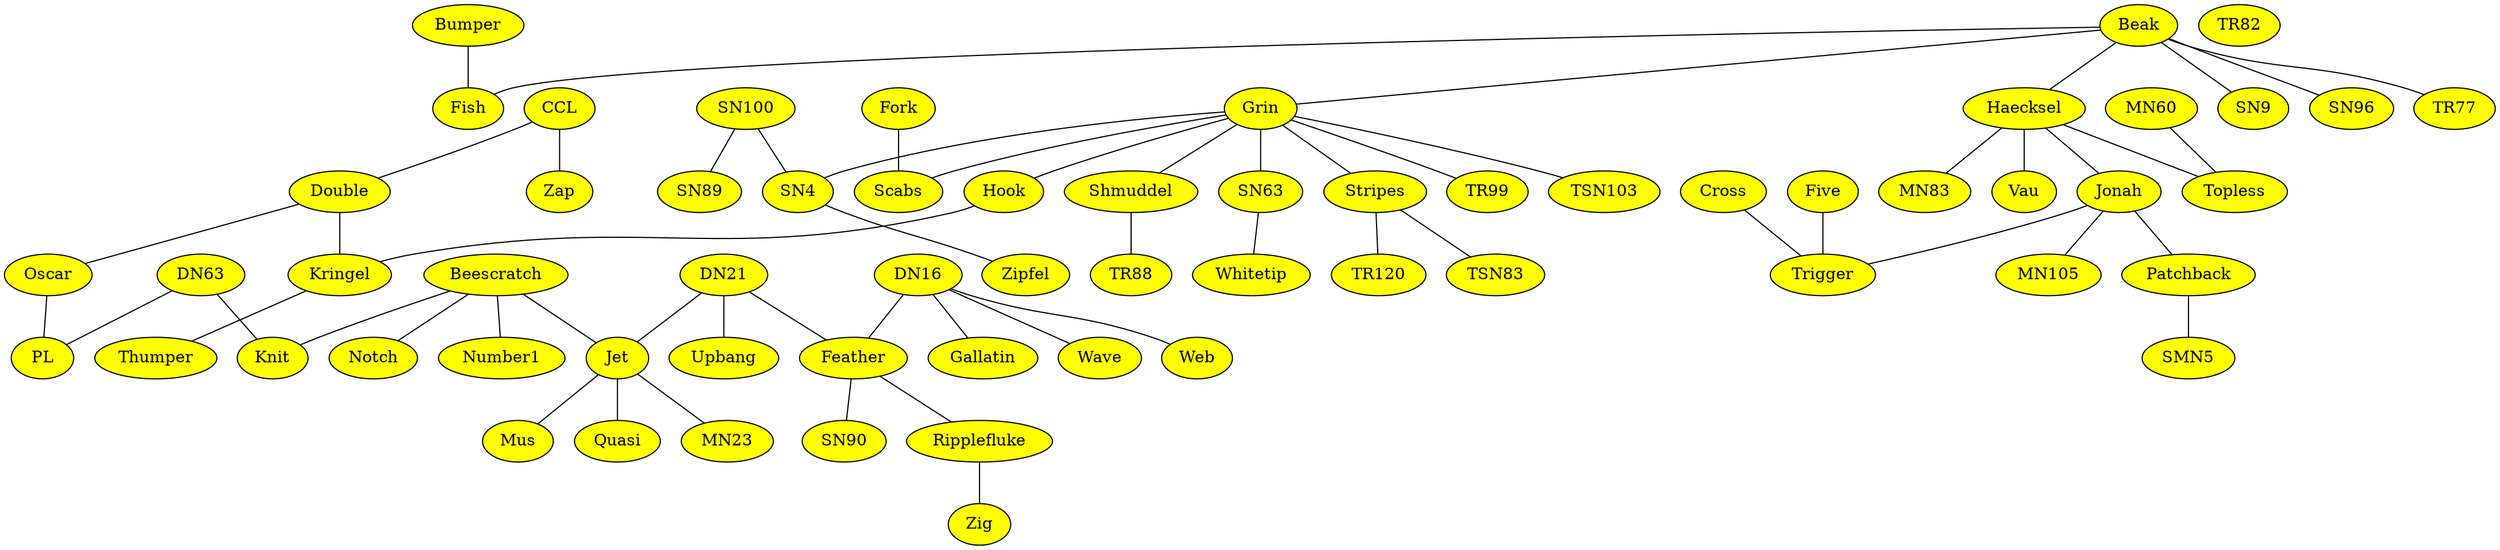 graph graphutils {
  node [ color = black, fillcolor = while, style = filled ];
  "Beak" -- "Fish" [w=1];
  "Beak" -- "Grin" [w=1];
  "Beak" -- "Haecksel" [w=1];
  "Beak" -- "SN9" [w=1];
  "Beak" -- "SN96" [w=1];
  "Beak" -- "TR77" [w=1];
  "Beak" [fillcolor="#ffff00"];
  "Beescratch" -- "Jet" [w=1];
  "Beescratch" -- "Knit" [w=1];
  "Beescratch" -- "Notch" [w=1];
  "Beescratch" -- "Number1" [w=1];
  "Beescratch" [fillcolor="#ffff00"];
  "Bumper" -- "Fish" [w=1];
  "Bumper" [fillcolor="#ffff00"];
  "CCL" -- "Double" [w=1];
  "CCL" -- "Zap" [w=1];
  "CCL" [fillcolor="#ffff00"];
  "Cross" -- "Trigger" [w=1];
  "Cross" [fillcolor="#ffff00"];
  "DN16" -- "Feather" [w=1];
  "DN16" -- "Gallatin" [w=1];
  "DN16" -- "Wave" [w=1];
  "DN16" -- "Web" [w=1];
  "DN16" [fillcolor="#ffff00"];
  "DN21" -- "Feather" [w=1];
  "DN21" -- "Jet" [w=1];
  "DN21" -- "Upbang" [w=1];
  "DN21" [fillcolor="#ffff00"];
  "DN63" -- "Knit" [w=1];
  "DN63" -- "PL" [w=1];
  "DN63" [fillcolor="#ffff00"];
  "Double" -- "Kringel" [w=1];
  "Double" -- "Oscar" [w=1];
  "Double" [fillcolor="#ffff00"];
  "Feather" -- "Ripplefluke" [w=1];
  "Feather" -- "SN90" [w=1];
  "Feather" [fillcolor="#ffff00"];
  "Fish" [fillcolor="#ffff00"];
  "Five" -- "Trigger" [w=1];
  "Five" [fillcolor="#ffff00"];
  "Fork" -- "Scabs" [w=1];
  "Fork" [fillcolor="#ffff00"];
  "Gallatin" [fillcolor="#ffff00"];
  "Grin" -- "Hook" [w=1];
  "Grin" -- "Scabs" [w=1];
  "Grin" -- "Shmuddel" [w=1];
  "Grin" -- "SN4" [w=1];
  "Grin" -- "SN63" [w=1];
  "Grin" -- "Stripes" [w=1];
  "Grin" -- "TR99" [w=1];
  "Grin" -- "TSN103" [w=1];
  "Grin" [fillcolor="#ffff00"];
  "Haecksel" -- "Jonah" [w=1];
  "Haecksel" -- "MN83" [w=1];
  "Haecksel" -- "Topless" [w=1];
  "Haecksel" -- "Vau" [w=1];
  "Haecksel" [fillcolor="#ffff00"];
  "Hook" -- "Kringel" [w=1];
  "Hook" [fillcolor="#ffff00"];
  "Jet" -- "MN23" [w=1];
  "Jet" -- "Mus" [w=1];
  "Jet" -- "Quasi" [w=1];
  "Jet" [fillcolor="#ffff00"];
  "Jonah" -- "MN105" [w=1];
  "Jonah" -- "Patchback" [w=1];
  "Jonah" -- "Trigger" [w=1];
  "Jonah" [fillcolor="#ffff00"];
  "Knit" [fillcolor="#ffff00"];
  "Kringel" -- "Thumper" [w=1];
  "Kringel" [fillcolor="#ffff00"];
  "MN105" [fillcolor="#ffff00"];
  "MN23" [fillcolor="#ffff00"];
  "MN60" -- "Topless" [w=1];
  "MN60" [fillcolor="#ffff00"];
  "MN83" [fillcolor="#ffff00"];
  "Mus" [fillcolor="#ffff00"];
  "Notch" [fillcolor="#ffff00"];
  "Number1" [fillcolor="#ffff00"];
  "Oscar" -- "PL" [w=1];
  "Oscar" [fillcolor="#ffff00"];
  "Patchback" -- "SMN5" [w=1];
  "Patchback" [fillcolor="#ffff00"];
  "PL" [fillcolor="#ffff00"];
  "Quasi" [fillcolor="#ffff00"];
  "Ripplefluke" -- "Zig" [w=1];
  "Ripplefluke" [fillcolor="#ffff00"];
  "Scabs" [fillcolor="#ffff00"];
  "Shmuddel" -- "TR88" [w=1];
  "Shmuddel" [fillcolor="#ffff00"];
  "SMN5" [fillcolor="#ffff00"];
  "SN100" -- "SN4" [w=1];
  "SN100" -- "SN89" [w=1];
  "SN100" [fillcolor="#ffff00"];
  "SN4" -- "Zipfel" [w=1];
  "SN4" [fillcolor="#ffff00"];
  "SN63" -- "Whitetip" [w=1];
  "SN63" [fillcolor="#ffff00"];
  "SN89" [fillcolor="#ffff00"];
  "SN9" [fillcolor="#ffff00"];
  "SN90" [fillcolor="#ffff00"];
  "SN96" [fillcolor="#ffff00"];
  "Stripes" -- "TR120" [w=1];
  "Stripes" -- "TSN83" [w=1];
  "Stripes" [fillcolor="#ffff00"];
  "Thumper" [fillcolor="#ffff00"];
  "Topless" [fillcolor="#ffff00"];
  "TR120" [fillcolor="#ffff00"];
  "TR77" [fillcolor="#ffff00"];
  "TR82" [fillcolor="#ffff00"];
  "TR88" [fillcolor="#ffff00"];
  "TR99" [fillcolor="#ffff00"];
  "Trigger" [fillcolor="#ffff00"];
  "TSN103" [fillcolor="#ffff00"];
  "TSN83" [fillcolor="#ffff00"];
  "Upbang" [fillcolor="#ffff00"];
  "Vau" [fillcolor="#ffff00"];
  "Wave" [fillcolor="#ffff00"];
  "Web" [fillcolor="#ffff00"];
  "Whitetip" [fillcolor="#ffff00"];
  "Zap" [fillcolor="#ffff00"];
  "Zig" [fillcolor="#ffff00"];
  "Zipfel" [fillcolor="#ffff00"];
}
